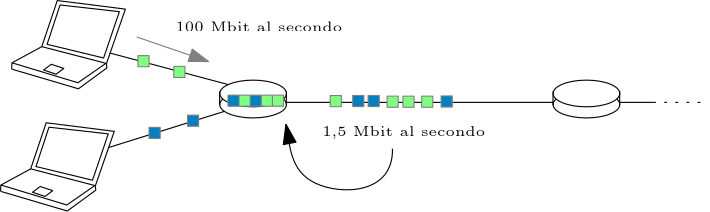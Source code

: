 <?xml version="1.0"?>
<!DOCTYPE ipe SYSTEM "ipe.dtd">
<ipe version="70218" creator="Ipe 7.2.28">
<info created="D:20240306194335" modified="D:20240306194816"/>
<ipestyle name="basic">
<symbol name="arrow/arc(spx)">
<path stroke="sym-stroke" fill="sym-stroke" pen="sym-pen">
0 0 m
-1 0.333 l
-1 -0.333 l
h
</path>
</symbol>
<symbol name="arrow/farc(spx)">
<path stroke="sym-stroke" fill="white" pen="sym-pen">
0 0 m
-1 0.333 l
-1 -0.333 l
h
</path>
</symbol>
<symbol name="arrow/ptarc(spx)">
<path stroke="sym-stroke" fill="sym-stroke" pen="sym-pen">
0 0 m
-1 0.333 l
-0.8 0 l
-1 -0.333 l
h
</path>
</symbol>
<symbol name="arrow/fptarc(spx)">
<path stroke="sym-stroke" fill="white" pen="sym-pen">
0 0 m
-1 0.333 l
-0.8 0 l
-1 -0.333 l
h
</path>
</symbol>
<symbol name="mark/circle(sx)" transformations="translations">
<path fill="sym-stroke">
0.6 0 0 0.6 0 0 e
0.4 0 0 0.4 0 0 e
</path>
</symbol>
<symbol name="mark/disk(sx)" transformations="translations">
<path fill="sym-stroke">
0.6 0 0 0.6 0 0 e
</path>
</symbol>
<symbol name="mark/fdisk(sfx)" transformations="translations">
<group>
<path fill="sym-fill">
0.5 0 0 0.5 0 0 e
</path>
<path fill="sym-stroke" fillrule="eofill">
0.6 0 0 0.6 0 0 e
0.4 0 0 0.4 0 0 e
</path>
</group>
</symbol>
<symbol name="mark/box(sx)" transformations="translations">
<path fill="sym-stroke" fillrule="eofill">
-0.6 -0.6 m
0.6 -0.6 l
0.6 0.6 l
-0.6 0.6 l
h
-0.4 -0.4 m
0.4 -0.4 l
0.4 0.4 l
-0.4 0.4 l
h
</path>
</symbol>
<symbol name="mark/square(sx)" transformations="translations">
<path fill="sym-stroke">
-0.6 -0.6 m
0.6 -0.6 l
0.6 0.6 l
-0.6 0.6 l
h
</path>
</symbol>
<symbol name="mark/fsquare(sfx)" transformations="translations">
<group>
<path fill="sym-fill">
-0.5 -0.5 m
0.5 -0.5 l
0.5 0.5 l
-0.5 0.5 l
h
</path>
<path fill="sym-stroke" fillrule="eofill">
-0.6 -0.6 m
0.6 -0.6 l
0.6 0.6 l
-0.6 0.6 l
h
-0.4 -0.4 m
0.4 -0.4 l
0.4 0.4 l
-0.4 0.4 l
h
</path>
</group>
</symbol>
<symbol name="mark/cross(sx)" transformations="translations">
<group>
<path fill="sym-stroke">
-0.43 -0.57 m
0.57 0.43 l
0.43 0.57 l
-0.57 -0.43 l
h
</path>
<path fill="sym-stroke">
-0.43 0.57 m
0.57 -0.43 l
0.43 -0.57 l
-0.57 0.43 l
h
</path>
</group>
</symbol>
<symbol name="arrow/fnormal(spx)">
<path stroke="sym-stroke" fill="white" pen="sym-pen">
0 0 m
-1 0.333 l
-1 -0.333 l
h
</path>
</symbol>
<symbol name="arrow/pointed(spx)">
<path stroke="sym-stroke" fill="sym-stroke" pen="sym-pen">
0 0 m
-1 0.333 l
-0.8 0 l
-1 -0.333 l
h
</path>
</symbol>
<symbol name="arrow/fpointed(spx)">
<path stroke="sym-stroke" fill="white" pen="sym-pen">
0 0 m
-1 0.333 l
-0.8 0 l
-1 -0.333 l
h
</path>
</symbol>
<symbol name="arrow/linear(spx)">
<path stroke="sym-stroke" pen="sym-pen">
-1 0.333 m
0 0 l
-1 -0.333 l
</path>
</symbol>
<symbol name="arrow/fdouble(spx)">
<path stroke="sym-stroke" fill="white" pen="sym-pen">
0 0 m
-1 0.333 l
-1 -0.333 l
h
-1 0 m
-2 0.333 l
-2 -0.333 l
h
</path>
</symbol>
<symbol name="arrow/double(spx)">
<path stroke="sym-stroke" fill="sym-stroke" pen="sym-pen">
0 0 m
-1 0.333 l
-1 -0.333 l
h
-1 0 m
-2 0.333 l
-2 -0.333 l
h
</path>
</symbol>
<symbol name="arrow/mid-normal(spx)">
<path stroke="sym-stroke" fill="sym-stroke" pen="sym-pen">
0.5 0 m
-0.5 0.333 l
-0.5 -0.333 l
h
</path>
</symbol>
<symbol name="arrow/mid-fnormal(spx)">
<path stroke="sym-stroke" fill="white" pen="sym-pen">
0.5 0 m
-0.5 0.333 l
-0.5 -0.333 l
h
</path>
</symbol>
<symbol name="arrow/mid-pointed(spx)">
<path stroke="sym-stroke" fill="sym-stroke" pen="sym-pen">
0.5 0 m
-0.5 0.333 l
-0.3 0 l
-0.5 -0.333 l
h
</path>
</symbol>
<symbol name="arrow/mid-fpointed(spx)">
<path stroke="sym-stroke" fill="white" pen="sym-pen">
0.5 0 m
-0.5 0.333 l
-0.3 0 l
-0.5 -0.333 l
h
</path>
</symbol>
<symbol name="arrow/mid-double(spx)">
<path stroke="sym-stroke" fill="sym-stroke" pen="sym-pen">
1 0 m
0 0.333 l
0 -0.333 l
h
0 0 m
-1 0.333 l
-1 -0.333 l
h
</path>
</symbol>
<symbol name="arrow/mid-fdouble(spx)">
<path stroke="sym-stroke" fill="white" pen="sym-pen">
1 0 m
0 0.333 l
0 -0.333 l
h
0 0 m
-1 0.333 l
-1 -0.333 l
h
</path>
</symbol>
<anglesize name="22.5 deg" value="22.5"/>
<anglesize name="30 deg" value="30"/>
<anglesize name="45 deg" value="45"/>
<anglesize name="60 deg" value="60"/>
<anglesize name="90 deg" value="90"/>
<arrowsize name="large" value="10"/>
<arrowsize name="small" value="5"/>
<arrowsize name="tiny" value="3"/>
<color name="blue" value="0 0 1"/>
<color name="brown" value="0.647 0.165 0.165"/>
<color name="darkblue" value="0 0 0.545"/>
<color name="darkcyan" value="0 0.545 0.545"/>
<color name="darkgray" value="0.663"/>
<color name="darkgreen" value="0 0.392 0"/>
<color name="darkmagenta" value="0.545 0 0.545"/>
<color name="darkorange" value="1 0.549 0"/>
<color name="darkred" value="0.545 0 0"/>
<color name="gold" value="1 0.843 0"/>
<color name="gray" value="0.745"/>
<color name="green" value="0 1 0"/>
<color name="lightblue" value="0.678 0.847 0.902"/>
<color name="lightcyan" value="0.878 1 1"/>
<color name="lightgray" value="0.827"/>
<color name="lightgreen" value="0.565 0.933 0.565"/>
<color name="lightyellow" value="1 1 0.878"/>
<color name="navy" value="0 0 0.502"/>
<color name="orange" value="1 0.647 0"/>
<color name="pink" value="1 0.753 0.796"/>
<color name="purple" value="0.627 0.125 0.941"/>
<color name="red" value="1 0 0"/>
<color name="seagreen" value="0.18 0.545 0.341"/>
<color name="turquoise" value="0.251 0.878 0.816"/>
<color name="violet" value="0.933 0.51 0.933"/>
<color name="yellow" value="1 1 0"/>
<dashstyle name="dash dot dotted" value="[4 2 1 2 1 2] 0"/>
<dashstyle name="dash dotted" value="[4 2 1 2] 0"/>
<dashstyle name="dashed" value="[4] 0"/>
<dashstyle name="dotted" value="[1 3] 0"/>
<gridsize name="10 pts (~3.5 mm)" value="10"/>
<gridsize name="14 pts (~5 mm)" value="14"/>
<gridsize name="16 pts (~6 mm)" value="16"/>
<gridsize name="20 pts (~7 mm)" value="20"/>
<gridsize name="28 pts (~10 mm)" value="28"/>
<gridsize name="32 pts (~12 mm)" value="32"/>
<gridsize name="4 pts" value="4"/>
<gridsize name="56 pts (~20 mm)" value="56"/>
<gridsize name="8 pts (~3 mm)" value="8"/>
<opacity name="10%" value="0.1"/>
<opacity name="30%" value="0.3"/>
<opacity name="50%" value="0.5"/>
<opacity name="75%" value="0.75"/>
<pen name="fat" value="1.2"/>
<pen name="heavier" value="0.8"/>
<pen name="ultrafat" value="2"/>
<symbolsize name="large" value="5"/>
<symbolsize name="small" value="2"/>
<symbolsize name="tiny" value="1.1"/>
<textsize name="Huge" value="\Huge"/>
<textsize name="LARGE" value="\LARGE"/>
<textsize name="Large" value="\Large"/>
<textsize name="footnote" value="\footnotesize"/>
<textsize name="huge" value="\huge"/>
<textsize name="large" value="\large"/>
<textsize name="script" value="\scriptsize"/>
<textsize name="small" value="\small"/>
<textsize name="tiny" value="\tiny"/>
<textstyle name="center" begin="\begin{center}" end="\end{center}"/>
<textstyle name="item" begin="\begin{itemize}\item{}" end="\end{itemize}"/>
<textstyle name="itemize" begin="\begin{itemize}" end="\end{itemize}"/>
<tiling name="falling" angle="-60" step="4" width="1"/>
<tiling name="rising" angle="30" step="4" width="1"/>
</ipestyle>
<page>
<layer name="alpha"/>
<view layers="alpha" active="alpha"/>
<path layer="alpha" stroke="black">
184 700 m
244 684 l
</path>
<path stroke="black">
180 660 m
244 680 l
</path>
<path stroke="black">
248 680 m
364 680 l
</path>
<path stroke="black">
368 680 m
388 680 l
</path>
<path stroke="black" dash="dotted">
388 680 m
408 680 l
</path>
<path matrix="0.626381 0 0 0.626381 55.8386 238.161" stroke="black" fill="white">
161.636 724.492 m
199.972 713.178 l
216.345 725.158 l
216.079 727.554 l
226.994 758.968 l
187.859 763.893 l
178.941 737.404 l
161.77 728.086 l
161.636 724.625 l
</path>
<path matrix="0.626381 0 0 0.626381 55.8386 238.161" stroke="black">
161.903 728.086 m
199.706 716.639 l
215.812 727.82 l
</path>
<path matrix="0.626381 0 0 0.626381 55.8386 238.161" stroke="black">
215.812 727.82 m
178.941 737.404 l
</path>
<path matrix="0.626381 0 0 0.626381 55.8386 238.161" stroke="black" fill="white">
189.456 761.364 m
182.002 738.735 l
214.481 730.881 l
223.533 757.503 l
189.323 761.364 l
</path>
<path matrix="0.626381 0 0 0.626381 55.8386 238.161" stroke="black">
180.006 723.96 m
187.194 721.564 l
191.586 724.891 l
184.398 727.287 l
h
</path>
<path matrix="1 0 0 0.4 92 381.6" stroke="black" fill="1">
12 0 0 12 152 744 e
</path>
<path matrix="1 0 0 0.4 92 385.6" stroke="black" fill="1">
12 0 0 12 152 744 e
</path>
<path matrix="1 0 0 1 92 -68" stroke="black" fill="white">
140 752 m
139.936 746.988 l
</path>
<path matrix="1 0 0 1 116 -68" stroke="black" fill="white">
140 752 m
139.936 746.988 l
</path>
<path matrix="0.626381 0 0 0.626381 51.8386 194.161" stroke="black" fill="white">
161.636 724.492 m
199.972 713.178 l
216.345 725.158 l
216.079 727.554 l
226.994 758.968 l
187.859 763.893 l
178.941 737.404 l
161.77 728.086 l
161.636 724.625 l
</path>
<path matrix="0.626381 0 0 0.626381 51.8386 194.161" stroke="black">
161.903 728.086 m
199.706 716.639 l
215.812 727.82 l
</path>
<path matrix="0.626381 0 0 0.626381 51.8386 194.161" stroke="black">
215.812 727.82 m
178.941 737.404 l
</path>
<path matrix="0.626381 0 0 0.626381 51.8386 194.161" stroke="black" fill="white">
189.456 761.364 m
182.002 738.735 l
214.481 730.881 l
223.533 757.503 l
189.323 761.364 l
</path>
<path matrix="0.626381 0 0 0.626381 51.8386 194.161" stroke="black">
180.006 723.96 m
187.194 721.564 l
191.586 724.891 l
184.398 727.287 l
h
</path>
<path matrix="1 0 0 0.4 212 381.6" stroke="black" fill="1">
12 0 0 12 152 744 e
</path>
<path matrix="1 0 0 0.4 212 385.6" stroke="black" fill="1">
12 0 0 12 152 744 e
</path>
<path matrix="1 0 0 1 212 -68" stroke="black" fill="white">
140 752 m
139.936 746.988 l
</path>
<path matrix="1 0 0 1 236 -68" stroke="black" fill="white">
140 752 m
139.936 746.988 l
</path>
<path matrix="1 0 0 1 -9.45084 -15.1746" stroke="0.502" fill="0.502 1 0.502">
212 712 m
212 708 l
216 708 l
216 712 l
h
</path>
<path matrix="1 0 0 1 3.46053 -19.0348" stroke="0.502" fill="0.502 1 0.502">
212 712 m
212 708 l
216 708 l
216 712 l
h
</path>
<path matrix="1 0 0 1 59.7663 -29.5505" stroke="0.502" fill="0.502 1 0.502">
212 712 m
212 708 l
216 708 l
216 712 l
h
</path>
<path matrix="1 0 0 1 -5.45786 -40.9975" stroke="0.502" fill="0 0.502 0.753">
212 712 m
212 708 l
216 708 l
216 712 l
h
</path>
<path matrix="1 0 0 1 8.38562 -36.6049" stroke="0.502" fill="0 0.502 0.753">
212 712 m
212 708 l
216 708 l
216 712 l
h
</path>
<path matrix="1 0 0 1 67.8735 -29.5153" stroke="0.502" fill="0 0.502 0.753">
212 712 m
212 708 l
216 708 l
216 712 l
h
</path>
<path matrix="1 0 0 1 73.4072 -29.5153" stroke="0.502" fill="0 0.502 0.753">
212 712 m
212 708 l
216 708 l
216 712 l
h
</path>
<path matrix="1 0 0 1 80.2412 -29.7564" stroke="0.502" fill="0.502 1 0.502">
212 712 m
212 708 l
216 708 l
216 712 l
h
</path>
<path matrix="1 0 0 1 85.9479 -29.7564" stroke="0.502" fill="0.502 1 0.502">
212 712 m
212 708 l
216 708 l
216 712 l
h
</path>
<path matrix="1 0 0 1 92.6921 -29.7564" stroke="0.502" fill="0.502 1 0.502">
212 712 m
212 708 l
216 708 l
216 712 l
h
</path>
<path matrix="1 0 0 1 99.6923 -29.6878" stroke="0.502" fill="0 0.502 0.753">
212 712 m
212 708 l
216 708 l
216 712 l
h
</path>
<path matrix="1 0 0 1 -5.04753 -25.3954" fill="0 0.502 0.753">
240 708 m
240 704 l
244 704 l
244 708 l
h
</path>
<path matrix="1 0 0 1 -5.04753 -25.3954" fill="0 0.502 0.753">
248 708 m
248 704 l
252 704 l
252 708 l
h
</path>
<path matrix="1 0 0 1 -5.04753 -25.3954" fill="0.502 1 0.502">
244 708 m
244 704 l
248 704 l
248 708 l
h
</path>
<path matrix="1 0 0 1 -5.04753 -25.3954" fill="0.502 1 0.502">
252 708 m
252 704 l
256 704 l
256 708 l
h
</path>
<path matrix="1 0 0 1 -5.04753 -25.3954" fill="0.502 1 0.502">
256 708 m
256 704 l
260 704 l
260 708 l
h
</path>
<path matrix="1 0 0 1 -5.04753 -25.3954" stroke="0.502">
240 708 m
260 708 l
260 704 l
240 704 l
240 708 l
</path>
<path matrix="1 0 0 1 -5.04753 -25.3954" stroke="0.502">
244 708 m
244 704 l
</path>
<path matrix="1 0 0 1 -5.04753 -25.3954" stroke="0.502">
248 708 m
248 704 l
</path>
<path matrix="1 0 0 1 -5.04753 -25.3954" stroke="0.502">
252 708 m
252 704 l
</path>
<path matrix="1 0 0 1 -5.04753 -25.3954" stroke="0.502">
256 708 m
256 704 l
256 704 l
</path>
<path stroke="0.502" arrow="normal/normal">
202.114 703.517 m
227.983 694.684 l
</path>
<text transformations="translations" pos="216.034 705.518" stroke="0" type="label" width="60.06" height="3.459" depth="0" valign="baseline" size="tiny">100 Mbit al secondo</text>
<text matrix="1 0 0 1 52.8446 -37.6702" transformations="translations" pos="216.034 705.518" stroke="0" type="label" width="58.677" height="3.468" depth="0.96" valign="baseline" size="tiny">1,5 Mbit al secondo</text>
<path stroke="0" arrow="normal/normal">
294.169 663.322 m
294.569 646.949
257.032 646.017
257.298 664.52
255.834 672.107 c
</path>
</page>
</ipe>
